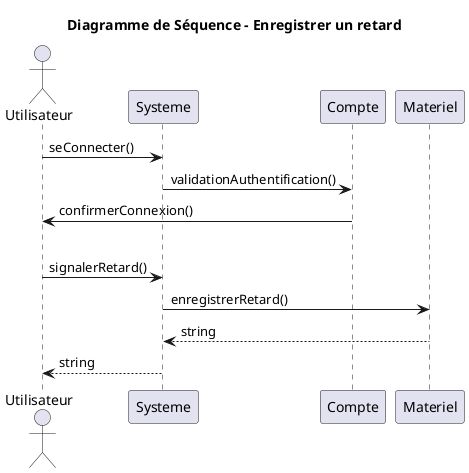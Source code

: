 @startuml
title Diagramme de Séquence - Enregistrer un retard
actor Utilisateur
participant Systeme
participant Compte
participant Materiel

'Connexion à un compte'
Utilisateur -> Systeme: seConnecter()
Systeme -> Compte: validationAuthentification()
Compte -> Utilisateur: confirmerConnexion()

'Séparation'
|||

'Utilisateur'
Utilisateur -> Systeme: signalerRetard()
Systeme -> Materiel: enregistrerRetard()
Materiel --> Systeme: string
Systeme --> Utilisateur: string

@enduml